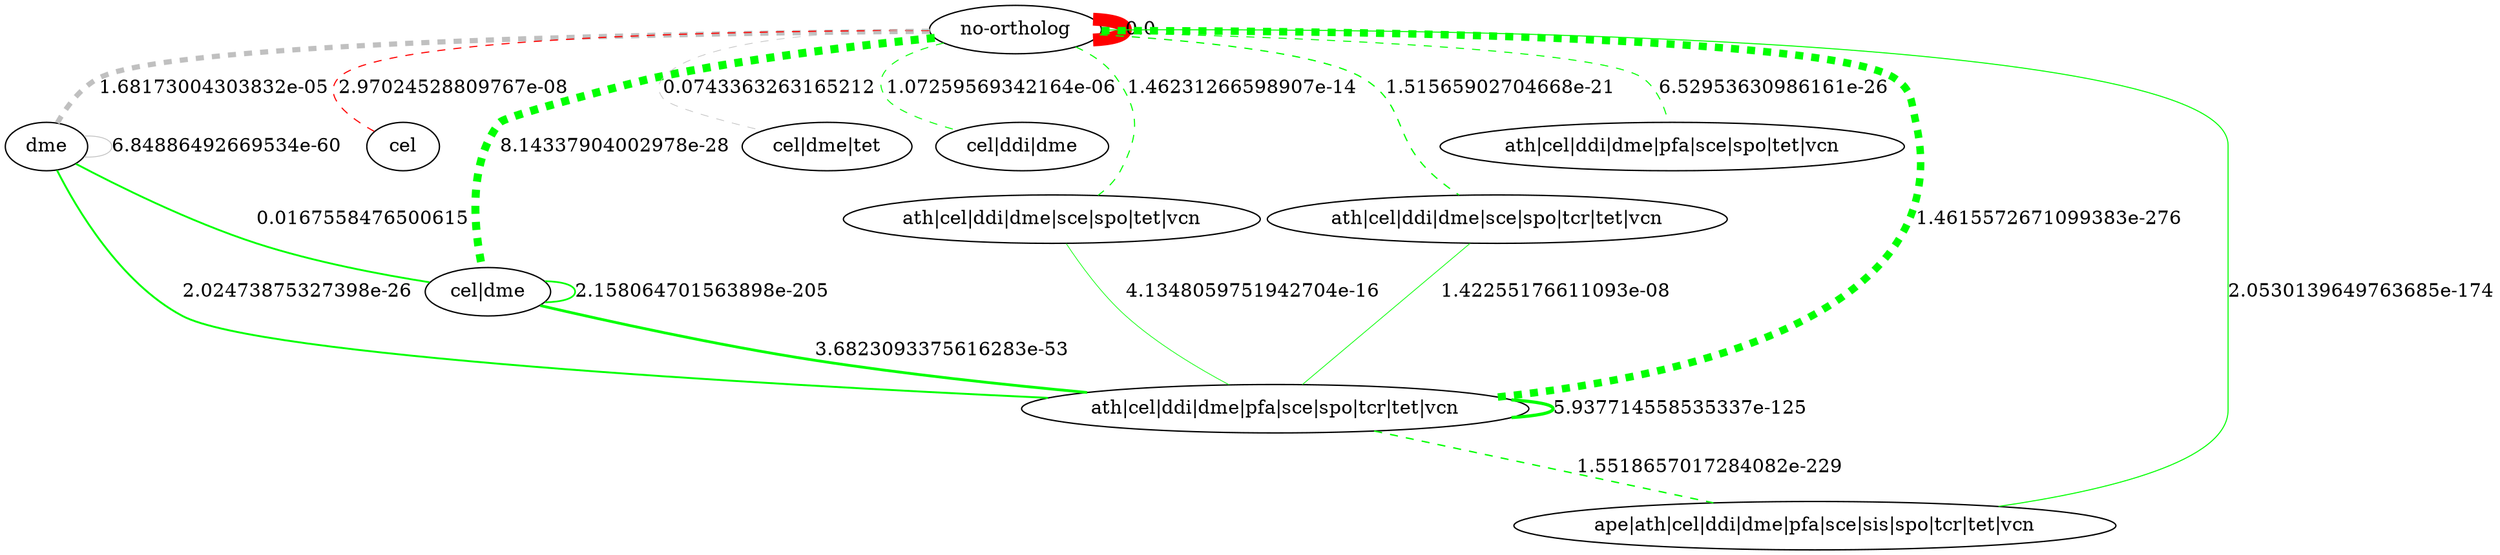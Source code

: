 graph  {
"no-ortholog";
dme;
cel;
"cel|dme";
"cel|dme|tet";
"cel|ddi|dme";
"ath|cel|ddi|dme|sce|spo|tet|vcn";
"ath|cel|ddi|dme|sce|spo|tcr|tet|vcn";
"ath|cel|ddi|dme|pfa|sce|spo|tet|vcn";
"ath|cel|ddi|dme|pfa|sce|spo|tcr|tet|vcn";
"ape|ath|cel|ddi|dme|pfa|sce|sis|spo|tcr|tet|vcn";
"no-ortholog" -- "no-ortholog"  [A="-----------------", B="-----------------", PROF_A="-----------------", PROF_Q="-----------------", color=red, expected_nab="42145.681", label="0.0", nab=25494, penwidth="9.552428948798172", style=solid, taxa_A="no-ortholog", taxa_Q="no-ortholog", taxonomy_A=mixed, taxonomy_Q=mixed];
"no-ortholog" -- dme  [A="-----------------", B="-------+---------", PROF_A="-------+---------", PROF_Q="-----------------", color=grey, expected_nab="9970.8464", label="1.68173004303832e-05", nab=10324, penwidth="3.8683328025179384", style=dashed, taxa_A=dme, taxa_Q="no-ortholog", taxonomy_A=eukar, taxonomy_Q=mixed];
"no-ortholog" -- cel  [A="-----------------", B="----+------------", PROF_A="----+------------", PROF_Q="-----------------", color=red, expected_nab="1992.5395", label="2.97024528809767e-08", nab=2203, penwidth="0.8254491634973864", style=dashed, taxa_A=cel, taxa_Q="no-ortholog", taxonomy_A=eukar, taxonomy_Q=mixed];
"no-ortholog" -- "cel|dme"  [A="-----------------", B="----+--+---------", PROF_A="----+--+---------", PROF_Q="-----------------", color=green, expected_nab="14846.6814", label="8.14337904002978e-28", nab=15925, penwidth="5.966989527324502", style=dashed, taxa_A="cel|dme", taxa_Q="no-ortholog", taxonomy_A=eukar, taxonomy_Q=mixed];
"no-ortholog" -- "cel|dme|tet"  [A="-----------------", B="----+--+-------+-", PROF_A="----+--+-------+-", PROF_Q="-----------------", color=grey, expected_nab="1316.1832", label="0.0743363263165212", nab=1371, penwidth="0.5137044045188002", style=dashed, taxa_A="cel|dme|tet", taxa_Q="no-ortholog", taxonomy_A=eukar, taxonomy_Q=mixed];
"no-ortholog" -- "cel|ddi|dme"  [A="-----------------", B="----+-++---------", PROF_A="----+-++---------", PROF_Q="-----------------", color=green, expected_nab="1725.5937", label="1.07259569342164e-06", nab=1898, penwidth="0.7111677314199001", style=dashed, taxa_A="cel|ddi|dme", taxa_Q="no-ortholog", taxonomy_A=eukar, taxonomy_Q=mixed];
"no-ortholog" -- "ath|cel|ddi|dme|sce|spo|tet|vcn"  [A="-----------------", B="-+--+-++---+-+-++", PROF_A="-+--+-++---+-+-++", PROF_Q="-----------------", color=green, expected_nab="2457.3062", label="1.46231266598907e-14", nab=2141, penwidth="0.802218183861963", style=dashed, taxa_A="ath|cel|ddi|dme|sce|spo|tet|vcn", taxa_Q="no-ortholog", taxonomy_A=eukar, taxonomy_Q=mixed];
"no-ortholog" -- "ath|cel|ddi|dme|sce|spo|tcr|tet|vcn"  [A="-----------------", B="-+--+-++---+-++++", PROF_A="-+--+-++---+-++++", PROF_Q="-----------------", color=green, expected_nab="2870.6506", label="1.51565902704668e-21", nab=2452, penwidth="0.9187477752590066", style=dashed, taxa_A="ath|cel|ddi|dme|sce|spo|tcr|tet|vcn", taxa_Q="no-ortholog", taxonomy_A=eukar, taxonomy_Q=mixed];
"no-ortholog" -- "ath|cel|ddi|dme|pfa|sce|spo|tet|vcn"  [A="-----------------", B="-+--+-++-+-+-+-++", PROF_A="-+--+-++-+-+-+-++", PROF_Q="-----------------", color=green, expected_nab="2461.8021", label="6.52953630986161e-26", nab=2034, penwidth="0.762126009329861", style=dashed, taxa_A="ath|cel|ddi|dme|pfa|sce|spo|tet|vcn", taxa_Q="no-ortholog", taxonomy_A=eukar, taxonomy_Q=mixed];
"no-ortholog" -- "ath|cel|ddi|dme|pfa|sce|spo|tcr|tet|vcn"  [A="-----------------", B="-+--+-++-+-+-++++", PROF_A="-+--+-++-+-+-++++", PROF_Q="-----------------", color=green, expected_nab="18576.8975", label="1.4615572671099383e-276", nab=14811, penwidth="5.549581280326732", style=dashed, taxa_A="ath|cel|ddi|dme|pfa|sce|spo|tcr|tet|vcn", taxa_Q="no-ortholog", taxonomy_A=eukar, taxonomy_Q=mixed];
"no-ortholog" -- "ape|ath|cel|ddi|dme|pfa|sce|sis|spo|tcr|tet|vcn"  [A="-----------------", B="++--+-++-+-++++++", PROF_A="++--+-++-+-++++++", PROF_Q="-----------------", color=green, expected_nab="3340.4752", label="2.0530139649763685e-174", nab=2042, penwidth="0.7651235550892707", style=solid, taxa_A="ape|ath|cel|ddi|dme|pfa|sce|sis|spo|tcr|tet|vcn", taxa_Q="no-ortholog", taxonomy_A=mixed, taxonomy_Q=mixed];
dme -- dme  [A="-------+---------", B="-------+---------", PROF_A="-------+---------", PROF_Q="-------+---------", color=grey, expected_nab="2358.9079", label="6.84886492669534e-60", nab=1656, penwidth="0.6204919721977631", style=solid, taxa_A=dme, taxa_Q=dme, taxonomy_A=eukar, taxonomy_Q=eukar];
dme -- "cel|dme"  [A="-------+---------", B="----+--+---------", PROF_A="----+--+---------", PROF_Q="-------+---------", color=green, expected_nab="3512.4354", label="0.0167558476500615", nab=3643, penwidth="1.3650074001910937", style=solid, taxa_A="cel|dme", taxa_Q=dme, taxonomy_A=eukar, taxonomy_Q=eukar];
dme -- "ath|cel|ddi|dme|pfa|sce|spo|tcr|tet|vcn"  [A="-------+---------", B="-+--+-++-+-+-++++", PROF_A="-+--+-++-+-+-++++", PROF_Q="-------+---------", color=green, expected_nab="4394.9318", label="2.02473875327398e-26", nab=3774, penwidth="1.4140922120014239", style=solid, taxa_A="ath|cel|ddi|dme|pfa|sce|spo|tcr|tet|vcn", taxa_Q=dme, taxonomy_A=eukar, taxonomy_Q=eukar];
"cel|dme" -- "cel|dme"  [A="----+--+---------", B="----+--+---------", PROF_A="----+--+---------", PROF_Q="----+--+---------", color=green, expected_nab="5230.0483", label="2.158064701563898e-205", nab=3347, penwidth="1.2540982070929427", style=solid, taxa_A="cel|dme", taxa_Q="cel|dme", taxonomy_A=eukar, taxonomy_Q=eukar];
"cel|dme" -- "ath|cel|ddi|dme|pfa|sce|spo|tcr|tet|vcn"  [A="----+--+---------", B="-+--+-++-+-+-++++", PROF_A="-+--+-++-+-+-++++", PROF_Q="----+--+---------", color=green, expected_nab="6544.0935", label="3.6823093375616283e-53", nab=5469, penwidth="2.049197219776308", style=solid, taxa_A="ath|cel|ddi|dme|pfa|sce|spo|tcr|tet|vcn", taxa_Q="cel|dme", taxonomy_A=eukar, taxonomy_Q=eukar];
"ath|cel|ddi|dme|sce|spo|tet|vcn" -- "ath|cel|ddi|dme|pfa|sce|spo|tcr|tet|vcn"  [A="-+--+-++---+-+-++", B="-+--+-++-+-+-++++", PROF_A="-+--+-++-+-+-++++", PROF_Q="-+--+-++---+-+-++", color=green, expected_nab="1083.127", label="4.1348059751942704e-16", nab=1340, penwidth="0.5020889147010885", style=solid, taxa_A="ath|cel|ddi|dme|pfa|sce|spo|tcr|tet|vcn", taxa_Q="ath|cel|ddi|dme|sce|spo|tet|vcn", taxonomy_A=eukar, taxonomy_Q=eukar];
"ath|cel|ddi|dme|sce|spo|tcr|tet|vcn" -- "ath|cel|ddi|dme|pfa|sce|spo|tcr|tet|vcn"  [A="-+--+-++---+-++++", B="-+--+-++-+-+-++++", PROF_A="-+--+-++-+-+-++++", PROF_Q="-+--+-++---+-++++", color=green, expected_nab="1265.3202", label="1.42255176611093e-08", nab=1456, penwidth="0.545553328212526", style=solid, taxa_A="ath|cel|ddi|dme|pfa|sce|spo|tcr|tet|vcn", taxa_Q="ath|cel|ddi|dme|sce|spo|tcr|tet|vcn", taxonomy_A=eukar, taxonomy_Q=eukar];
"ath|cel|ddi|dme|pfa|sce|spo|tcr|tet|vcn" -- "ath|cel|ddi|dme|pfa|sce|spo|tcr|tet|vcn"  [A="-+--+-++-+-+-++++", B="-+--+-++-+-+-++++", PROF_A="-+--+-++-+-+-++++", PROF_Q="-+--+-++-+-+-++++", color=green, expected_nab="8188.2914", label="5.937714558535337e-125", nab=6362, penwidth="2.3837982651703915", style=solid, taxa_A="ath|cel|ddi|dme|pfa|sce|spo|tcr|tet|vcn", taxa_Q="ath|cel|ddi|dme|pfa|sce|spo|tcr|tet|vcn", taxonomy_A=eukar, taxonomy_Q=eukar];
"ath|cel|ddi|dme|pfa|sce|spo|tcr|tet|vcn" -- "ape|ath|cel|ddi|dme|pfa|sce|sis|spo|tcr|tet|vcn"  [A="-+--+-++-+-+-++++", B="++--+-++-+-++++++", PROF_A="++--+-++-+-++++++", PROF_Q="-+--+-++-+-+-++++", color=green, expected_nab="1472.4087", label="1.5518657017284082e-229", nab=2732, penwidth="1.0236618768383385", style=dashed, taxa_A="ape|ath|cel|ddi|dme|pfa|sce|sis|spo|tcr|tet|vcn", taxa_Q="ath|cel|ddi|dme|pfa|sce|spo|tcr|tet|vcn", taxonomy_A=mixed, taxonomy_Q=eukar];
}
